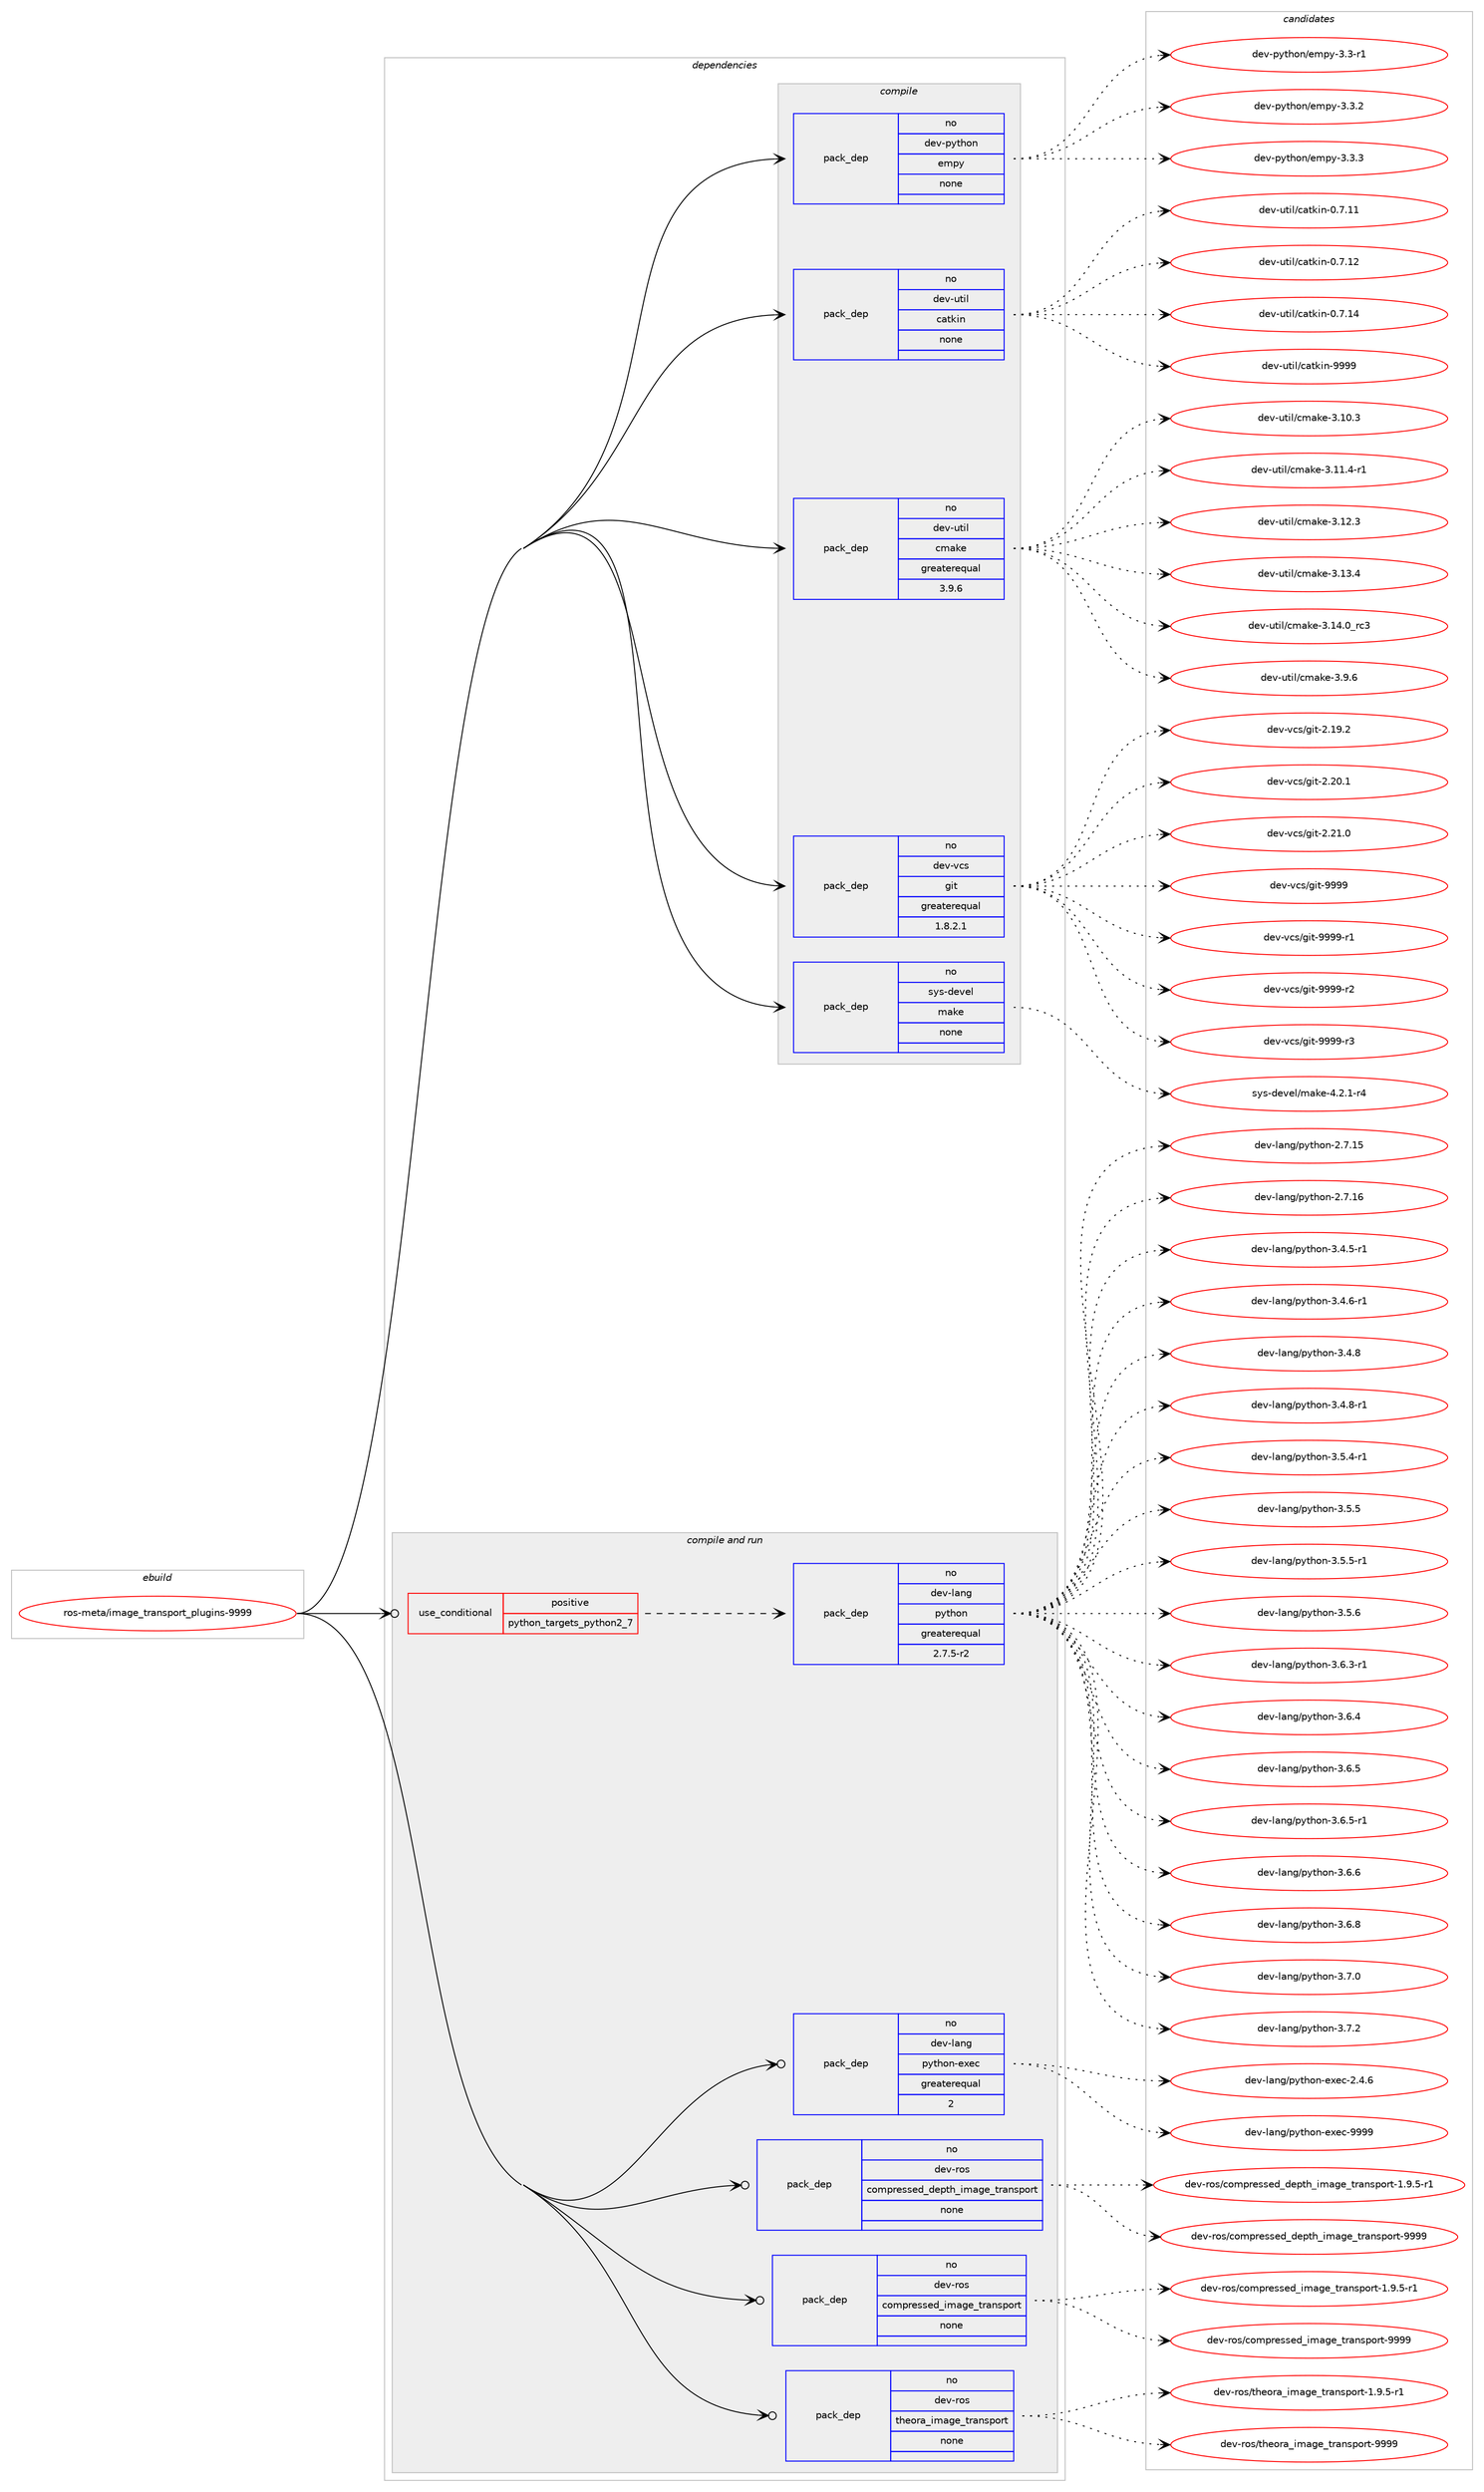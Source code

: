 digraph prolog {

# *************
# Graph options
# *************

newrank=true;
concentrate=true;
compound=true;
graph [rankdir=LR,fontname=Helvetica,fontsize=10,ranksep=1.5];#, ranksep=2.5, nodesep=0.2];
edge  [arrowhead=vee];
node  [fontname=Helvetica,fontsize=10];

# **********
# The ebuild
# **********

subgraph cluster_leftcol {
color=gray;
rank=same;
label=<<i>ebuild</i>>;
id [label="ros-meta/image_transport_plugins-9999", color=red, width=4, href="../ros-meta/image_transport_plugins-9999.svg"];
}

# ****************
# The dependencies
# ****************

subgraph cluster_midcol {
color=gray;
label=<<i>dependencies</i>>;
subgraph cluster_compile {
fillcolor="#eeeeee";
style=filled;
label=<<i>compile</i>>;
subgraph pack1203836 {
dependency1683110 [label=<<TABLE BORDER="0" CELLBORDER="1" CELLSPACING="0" CELLPADDING="4" WIDTH="220"><TR><TD ROWSPAN="6" CELLPADDING="30">pack_dep</TD></TR><TR><TD WIDTH="110">no</TD></TR><TR><TD>dev-python</TD></TR><TR><TD>empy</TD></TR><TR><TD>none</TD></TR><TR><TD></TD></TR></TABLE>>, shape=none, color=blue];
}
id:e -> dependency1683110:w [weight=20,style="solid",arrowhead="vee"];
subgraph pack1203837 {
dependency1683111 [label=<<TABLE BORDER="0" CELLBORDER="1" CELLSPACING="0" CELLPADDING="4" WIDTH="220"><TR><TD ROWSPAN="6" CELLPADDING="30">pack_dep</TD></TR><TR><TD WIDTH="110">no</TD></TR><TR><TD>dev-util</TD></TR><TR><TD>catkin</TD></TR><TR><TD>none</TD></TR><TR><TD></TD></TR></TABLE>>, shape=none, color=blue];
}
id:e -> dependency1683111:w [weight=20,style="solid",arrowhead="vee"];
subgraph pack1203838 {
dependency1683112 [label=<<TABLE BORDER="0" CELLBORDER="1" CELLSPACING="0" CELLPADDING="4" WIDTH="220"><TR><TD ROWSPAN="6" CELLPADDING="30">pack_dep</TD></TR><TR><TD WIDTH="110">no</TD></TR><TR><TD>dev-util</TD></TR><TR><TD>cmake</TD></TR><TR><TD>greaterequal</TD></TR><TR><TD>3.9.6</TD></TR></TABLE>>, shape=none, color=blue];
}
id:e -> dependency1683112:w [weight=20,style="solid",arrowhead="vee"];
subgraph pack1203839 {
dependency1683113 [label=<<TABLE BORDER="0" CELLBORDER="1" CELLSPACING="0" CELLPADDING="4" WIDTH="220"><TR><TD ROWSPAN="6" CELLPADDING="30">pack_dep</TD></TR><TR><TD WIDTH="110">no</TD></TR><TR><TD>dev-vcs</TD></TR><TR><TD>git</TD></TR><TR><TD>greaterequal</TD></TR><TR><TD>1.8.2.1</TD></TR></TABLE>>, shape=none, color=blue];
}
id:e -> dependency1683113:w [weight=20,style="solid",arrowhead="vee"];
subgraph pack1203840 {
dependency1683114 [label=<<TABLE BORDER="0" CELLBORDER="1" CELLSPACING="0" CELLPADDING="4" WIDTH="220"><TR><TD ROWSPAN="6" CELLPADDING="30">pack_dep</TD></TR><TR><TD WIDTH="110">no</TD></TR><TR><TD>sys-devel</TD></TR><TR><TD>make</TD></TR><TR><TD>none</TD></TR><TR><TD></TD></TR></TABLE>>, shape=none, color=blue];
}
id:e -> dependency1683114:w [weight=20,style="solid",arrowhead="vee"];
}
subgraph cluster_compileandrun {
fillcolor="#eeeeee";
style=filled;
label=<<i>compile and run</i>>;
subgraph cond451745 {
dependency1683115 [label=<<TABLE BORDER="0" CELLBORDER="1" CELLSPACING="0" CELLPADDING="4"><TR><TD ROWSPAN="3" CELLPADDING="10">use_conditional</TD></TR><TR><TD>positive</TD></TR><TR><TD>python_targets_python2_7</TD></TR></TABLE>>, shape=none, color=red];
subgraph pack1203841 {
dependency1683116 [label=<<TABLE BORDER="0" CELLBORDER="1" CELLSPACING="0" CELLPADDING="4" WIDTH="220"><TR><TD ROWSPAN="6" CELLPADDING="30">pack_dep</TD></TR><TR><TD WIDTH="110">no</TD></TR><TR><TD>dev-lang</TD></TR><TR><TD>python</TD></TR><TR><TD>greaterequal</TD></TR><TR><TD>2.7.5-r2</TD></TR></TABLE>>, shape=none, color=blue];
}
dependency1683115:e -> dependency1683116:w [weight=20,style="dashed",arrowhead="vee"];
}
id:e -> dependency1683115:w [weight=20,style="solid",arrowhead="odotvee"];
subgraph pack1203842 {
dependency1683117 [label=<<TABLE BORDER="0" CELLBORDER="1" CELLSPACING="0" CELLPADDING="4" WIDTH="220"><TR><TD ROWSPAN="6" CELLPADDING="30">pack_dep</TD></TR><TR><TD WIDTH="110">no</TD></TR><TR><TD>dev-lang</TD></TR><TR><TD>python-exec</TD></TR><TR><TD>greaterequal</TD></TR><TR><TD>2</TD></TR></TABLE>>, shape=none, color=blue];
}
id:e -> dependency1683117:w [weight=20,style="solid",arrowhead="odotvee"];
subgraph pack1203843 {
dependency1683118 [label=<<TABLE BORDER="0" CELLBORDER="1" CELLSPACING="0" CELLPADDING="4" WIDTH="220"><TR><TD ROWSPAN="6" CELLPADDING="30">pack_dep</TD></TR><TR><TD WIDTH="110">no</TD></TR><TR><TD>dev-ros</TD></TR><TR><TD>compressed_depth_image_transport</TD></TR><TR><TD>none</TD></TR><TR><TD></TD></TR></TABLE>>, shape=none, color=blue];
}
id:e -> dependency1683118:w [weight=20,style="solid",arrowhead="odotvee"];
subgraph pack1203844 {
dependency1683119 [label=<<TABLE BORDER="0" CELLBORDER="1" CELLSPACING="0" CELLPADDING="4" WIDTH="220"><TR><TD ROWSPAN="6" CELLPADDING="30">pack_dep</TD></TR><TR><TD WIDTH="110">no</TD></TR><TR><TD>dev-ros</TD></TR><TR><TD>compressed_image_transport</TD></TR><TR><TD>none</TD></TR><TR><TD></TD></TR></TABLE>>, shape=none, color=blue];
}
id:e -> dependency1683119:w [weight=20,style="solid",arrowhead="odotvee"];
subgraph pack1203845 {
dependency1683120 [label=<<TABLE BORDER="0" CELLBORDER="1" CELLSPACING="0" CELLPADDING="4" WIDTH="220"><TR><TD ROWSPAN="6" CELLPADDING="30">pack_dep</TD></TR><TR><TD WIDTH="110">no</TD></TR><TR><TD>dev-ros</TD></TR><TR><TD>theora_image_transport</TD></TR><TR><TD>none</TD></TR><TR><TD></TD></TR></TABLE>>, shape=none, color=blue];
}
id:e -> dependency1683120:w [weight=20,style="solid",arrowhead="odotvee"];
}
subgraph cluster_run {
fillcolor="#eeeeee";
style=filled;
label=<<i>run</i>>;
}
}

# **************
# The candidates
# **************

subgraph cluster_choices {
rank=same;
color=gray;
label=<<i>candidates</i>>;

subgraph choice1203836 {
color=black;
nodesep=1;
choice1001011184511212111610411111047101109112121455146514511449 [label="dev-python/empy-3.3-r1", color=red, width=4,href="../dev-python/empy-3.3-r1.svg"];
choice1001011184511212111610411111047101109112121455146514650 [label="dev-python/empy-3.3.2", color=red, width=4,href="../dev-python/empy-3.3.2.svg"];
choice1001011184511212111610411111047101109112121455146514651 [label="dev-python/empy-3.3.3", color=red, width=4,href="../dev-python/empy-3.3.3.svg"];
dependency1683110:e -> choice1001011184511212111610411111047101109112121455146514511449:w [style=dotted,weight="100"];
dependency1683110:e -> choice1001011184511212111610411111047101109112121455146514650:w [style=dotted,weight="100"];
dependency1683110:e -> choice1001011184511212111610411111047101109112121455146514651:w [style=dotted,weight="100"];
}
subgraph choice1203837 {
color=black;
nodesep=1;
choice1001011184511711610510847999711610710511045484655464949 [label="dev-util/catkin-0.7.11", color=red, width=4,href="../dev-util/catkin-0.7.11.svg"];
choice1001011184511711610510847999711610710511045484655464950 [label="dev-util/catkin-0.7.12", color=red, width=4,href="../dev-util/catkin-0.7.12.svg"];
choice1001011184511711610510847999711610710511045484655464952 [label="dev-util/catkin-0.7.14", color=red, width=4,href="../dev-util/catkin-0.7.14.svg"];
choice100101118451171161051084799971161071051104557575757 [label="dev-util/catkin-9999", color=red, width=4,href="../dev-util/catkin-9999.svg"];
dependency1683111:e -> choice1001011184511711610510847999711610710511045484655464949:w [style=dotted,weight="100"];
dependency1683111:e -> choice1001011184511711610510847999711610710511045484655464950:w [style=dotted,weight="100"];
dependency1683111:e -> choice1001011184511711610510847999711610710511045484655464952:w [style=dotted,weight="100"];
dependency1683111:e -> choice100101118451171161051084799971161071051104557575757:w [style=dotted,weight="100"];
}
subgraph choice1203838 {
color=black;
nodesep=1;
choice1001011184511711610510847991099710710145514649484651 [label="dev-util/cmake-3.10.3", color=red, width=4,href="../dev-util/cmake-3.10.3.svg"];
choice10010111845117116105108479910997107101455146494946524511449 [label="dev-util/cmake-3.11.4-r1", color=red, width=4,href="../dev-util/cmake-3.11.4-r1.svg"];
choice1001011184511711610510847991099710710145514649504651 [label="dev-util/cmake-3.12.3", color=red, width=4,href="../dev-util/cmake-3.12.3.svg"];
choice1001011184511711610510847991099710710145514649514652 [label="dev-util/cmake-3.13.4", color=red, width=4,href="../dev-util/cmake-3.13.4.svg"];
choice1001011184511711610510847991099710710145514649524648951149951 [label="dev-util/cmake-3.14.0_rc3", color=red, width=4,href="../dev-util/cmake-3.14.0_rc3.svg"];
choice10010111845117116105108479910997107101455146574654 [label="dev-util/cmake-3.9.6", color=red, width=4,href="../dev-util/cmake-3.9.6.svg"];
dependency1683112:e -> choice1001011184511711610510847991099710710145514649484651:w [style=dotted,weight="100"];
dependency1683112:e -> choice10010111845117116105108479910997107101455146494946524511449:w [style=dotted,weight="100"];
dependency1683112:e -> choice1001011184511711610510847991099710710145514649504651:w [style=dotted,weight="100"];
dependency1683112:e -> choice1001011184511711610510847991099710710145514649514652:w [style=dotted,weight="100"];
dependency1683112:e -> choice1001011184511711610510847991099710710145514649524648951149951:w [style=dotted,weight="100"];
dependency1683112:e -> choice10010111845117116105108479910997107101455146574654:w [style=dotted,weight="100"];
}
subgraph choice1203839 {
color=black;
nodesep=1;
choice10010111845118991154710310511645504649574650 [label="dev-vcs/git-2.19.2", color=red, width=4,href="../dev-vcs/git-2.19.2.svg"];
choice10010111845118991154710310511645504650484649 [label="dev-vcs/git-2.20.1", color=red, width=4,href="../dev-vcs/git-2.20.1.svg"];
choice10010111845118991154710310511645504650494648 [label="dev-vcs/git-2.21.0", color=red, width=4,href="../dev-vcs/git-2.21.0.svg"];
choice1001011184511899115471031051164557575757 [label="dev-vcs/git-9999", color=red, width=4,href="../dev-vcs/git-9999.svg"];
choice10010111845118991154710310511645575757574511449 [label="dev-vcs/git-9999-r1", color=red, width=4,href="../dev-vcs/git-9999-r1.svg"];
choice10010111845118991154710310511645575757574511450 [label="dev-vcs/git-9999-r2", color=red, width=4,href="../dev-vcs/git-9999-r2.svg"];
choice10010111845118991154710310511645575757574511451 [label="dev-vcs/git-9999-r3", color=red, width=4,href="../dev-vcs/git-9999-r3.svg"];
dependency1683113:e -> choice10010111845118991154710310511645504649574650:w [style=dotted,weight="100"];
dependency1683113:e -> choice10010111845118991154710310511645504650484649:w [style=dotted,weight="100"];
dependency1683113:e -> choice10010111845118991154710310511645504650494648:w [style=dotted,weight="100"];
dependency1683113:e -> choice1001011184511899115471031051164557575757:w [style=dotted,weight="100"];
dependency1683113:e -> choice10010111845118991154710310511645575757574511449:w [style=dotted,weight="100"];
dependency1683113:e -> choice10010111845118991154710310511645575757574511450:w [style=dotted,weight="100"];
dependency1683113:e -> choice10010111845118991154710310511645575757574511451:w [style=dotted,weight="100"];
}
subgraph choice1203840 {
color=black;
nodesep=1;
choice1151211154510010111810110847109971071014552465046494511452 [label="sys-devel/make-4.2.1-r4", color=red, width=4,href="../sys-devel/make-4.2.1-r4.svg"];
dependency1683114:e -> choice1151211154510010111810110847109971071014552465046494511452:w [style=dotted,weight="100"];
}
subgraph choice1203841 {
color=black;
nodesep=1;
choice10010111845108971101034711212111610411111045504655464953 [label="dev-lang/python-2.7.15", color=red, width=4,href="../dev-lang/python-2.7.15.svg"];
choice10010111845108971101034711212111610411111045504655464954 [label="dev-lang/python-2.7.16", color=red, width=4,href="../dev-lang/python-2.7.16.svg"];
choice1001011184510897110103471121211161041111104551465246534511449 [label="dev-lang/python-3.4.5-r1", color=red, width=4,href="../dev-lang/python-3.4.5-r1.svg"];
choice1001011184510897110103471121211161041111104551465246544511449 [label="dev-lang/python-3.4.6-r1", color=red, width=4,href="../dev-lang/python-3.4.6-r1.svg"];
choice100101118451089711010347112121116104111110455146524656 [label="dev-lang/python-3.4.8", color=red, width=4,href="../dev-lang/python-3.4.8.svg"];
choice1001011184510897110103471121211161041111104551465246564511449 [label="dev-lang/python-3.4.8-r1", color=red, width=4,href="../dev-lang/python-3.4.8-r1.svg"];
choice1001011184510897110103471121211161041111104551465346524511449 [label="dev-lang/python-3.5.4-r1", color=red, width=4,href="../dev-lang/python-3.5.4-r1.svg"];
choice100101118451089711010347112121116104111110455146534653 [label="dev-lang/python-3.5.5", color=red, width=4,href="../dev-lang/python-3.5.5.svg"];
choice1001011184510897110103471121211161041111104551465346534511449 [label="dev-lang/python-3.5.5-r1", color=red, width=4,href="../dev-lang/python-3.5.5-r1.svg"];
choice100101118451089711010347112121116104111110455146534654 [label="dev-lang/python-3.5.6", color=red, width=4,href="../dev-lang/python-3.5.6.svg"];
choice1001011184510897110103471121211161041111104551465446514511449 [label="dev-lang/python-3.6.3-r1", color=red, width=4,href="../dev-lang/python-3.6.3-r1.svg"];
choice100101118451089711010347112121116104111110455146544652 [label="dev-lang/python-3.6.4", color=red, width=4,href="../dev-lang/python-3.6.4.svg"];
choice100101118451089711010347112121116104111110455146544653 [label="dev-lang/python-3.6.5", color=red, width=4,href="../dev-lang/python-3.6.5.svg"];
choice1001011184510897110103471121211161041111104551465446534511449 [label="dev-lang/python-3.6.5-r1", color=red, width=4,href="../dev-lang/python-3.6.5-r1.svg"];
choice100101118451089711010347112121116104111110455146544654 [label="dev-lang/python-3.6.6", color=red, width=4,href="../dev-lang/python-3.6.6.svg"];
choice100101118451089711010347112121116104111110455146544656 [label="dev-lang/python-3.6.8", color=red, width=4,href="../dev-lang/python-3.6.8.svg"];
choice100101118451089711010347112121116104111110455146554648 [label="dev-lang/python-3.7.0", color=red, width=4,href="../dev-lang/python-3.7.0.svg"];
choice100101118451089711010347112121116104111110455146554650 [label="dev-lang/python-3.7.2", color=red, width=4,href="../dev-lang/python-3.7.2.svg"];
dependency1683116:e -> choice10010111845108971101034711212111610411111045504655464953:w [style=dotted,weight="100"];
dependency1683116:e -> choice10010111845108971101034711212111610411111045504655464954:w [style=dotted,weight="100"];
dependency1683116:e -> choice1001011184510897110103471121211161041111104551465246534511449:w [style=dotted,weight="100"];
dependency1683116:e -> choice1001011184510897110103471121211161041111104551465246544511449:w [style=dotted,weight="100"];
dependency1683116:e -> choice100101118451089711010347112121116104111110455146524656:w [style=dotted,weight="100"];
dependency1683116:e -> choice1001011184510897110103471121211161041111104551465246564511449:w [style=dotted,weight="100"];
dependency1683116:e -> choice1001011184510897110103471121211161041111104551465346524511449:w [style=dotted,weight="100"];
dependency1683116:e -> choice100101118451089711010347112121116104111110455146534653:w [style=dotted,weight="100"];
dependency1683116:e -> choice1001011184510897110103471121211161041111104551465346534511449:w [style=dotted,weight="100"];
dependency1683116:e -> choice100101118451089711010347112121116104111110455146534654:w [style=dotted,weight="100"];
dependency1683116:e -> choice1001011184510897110103471121211161041111104551465446514511449:w [style=dotted,weight="100"];
dependency1683116:e -> choice100101118451089711010347112121116104111110455146544652:w [style=dotted,weight="100"];
dependency1683116:e -> choice100101118451089711010347112121116104111110455146544653:w [style=dotted,weight="100"];
dependency1683116:e -> choice1001011184510897110103471121211161041111104551465446534511449:w [style=dotted,weight="100"];
dependency1683116:e -> choice100101118451089711010347112121116104111110455146544654:w [style=dotted,weight="100"];
dependency1683116:e -> choice100101118451089711010347112121116104111110455146544656:w [style=dotted,weight="100"];
dependency1683116:e -> choice100101118451089711010347112121116104111110455146554648:w [style=dotted,weight="100"];
dependency1683116:e -> choice100101118451089711010347112121116104111110455146554650:w [style=dotted,weight="100"];
}
subgraph choice1203842 {
color=black;
nodesep=1;
choice1001011184510897110103471121211161041111104510112010199455046524654 [label="dev-lang/python-exec-2.4.6", color=red, width=4,href="../dev-lang/python-exec-2.4.6.svg"];
choice10010111845108971101034711212111610411111045101120101994557575757 [label="dev-lang/python-exec-9999", color=red, width=4,href="../dev-lang/python-exec-9999.svg"];
dependency1683117:e -> choice1001011184510897110103471121211161041111104510112010199455046524654:w [style=dotted,weight="100"];
dependency1683117:e -> choice10010111845108971101034711212111610411111045101120101994557575757:w [style=dotted,weight="100"];
}
subgraph choice1203843 {
color=black;
nodesep=1;
choice10010111845114111115479911110911211410111511510110095100101112116104951051099710310195116114971101151121111141164549465746534511449 [label="dev-ros/compressed_depth_image_transport-1.9.5-r1", color=red, width=4,href="../dev-ros/compressed_depth_image_transport-1.9.5-r1.svg"];
choice10010111845114111115479911110911211410111511510110095100101112116104951051099710310195116114971101151121111141164557575757 [label="dev-ros/compressed_depth_image_transport-9999", color=red, width=4,href="../dev-ros/compressed_depth_image_transport-9999.svg"];
dependency1683118:e -> choice10010111845114111115479911110911211410111511510110095100101112116104951051099710310195116114971101151121111141164549465746534511449:w [style=dotted,weight="100"];
dependency1683118:e -> choice10010111845114111115479911110911211410111511510110095100101112116104951051099710310195116114971101151121111141164557575757:w [style=dotted,weight="100"];
}
subgraph choice1203844 {
color=black;
nodesep=1;
choice100101118451141111154799111109112114101115115101100951051099710310195116114971101151121111141164549465746534511449 [label="dev-ros/compressed_image_transport-1.9.5-r1", color=red, width=4,href="../dev-ros/compressed_image_transport-1.9.5-r1.svg"];
choice100101118451141111154799111109112114101115115101100951051099710310195116114971101151121111141164557575757 [label="dev-ros/compressed_image_transport-9999", color=red, width=4,href="../dev-ros/compressed_image_transport-9999.svg"];
dependency1683119:e -> choice100101118451141111154799111109112114101115115101100951051099710310195116114971101151121111141164549465746534511449:w [style=dotted,weight="100"];
dependency1683119:e -> choice100101118451141111154799111109112114101115115101100951051099710310195116114971101151121111141164557575757:w [style=dotted,weight="100"];
}
subgraph choice1203845 {
color=black;
nodesep=1;
choice100101118451141111154711610410111111497951051099710310195116114971101151121111141164549465746534511449 [label="dev-ros/theora_image_transport-1.9.5-r1", color=red, width=4,href="../dev-ros/theora_image_transport-1.9.5-r1.svg"];
choice100101118451141111154711610410111111497951051099710310195116114971101151121111141164557575757 [label="dev-ros/theora_image_transport-9999", color=red, width=4,href="../dev-ros/theora_image_transport-9999.svg"];
dependency1683120:e -> choice100101118451141111154711610410111111497951051099710310195116114971101151121111141164549465746534511449:w [style=dotted,weight="100"];
dependency1683120:e -> choice100101118451141111154711610410111111497951051099710310195116114971101151121111141164557575757:w [style=dotted,weight="100"];
}
}

}
